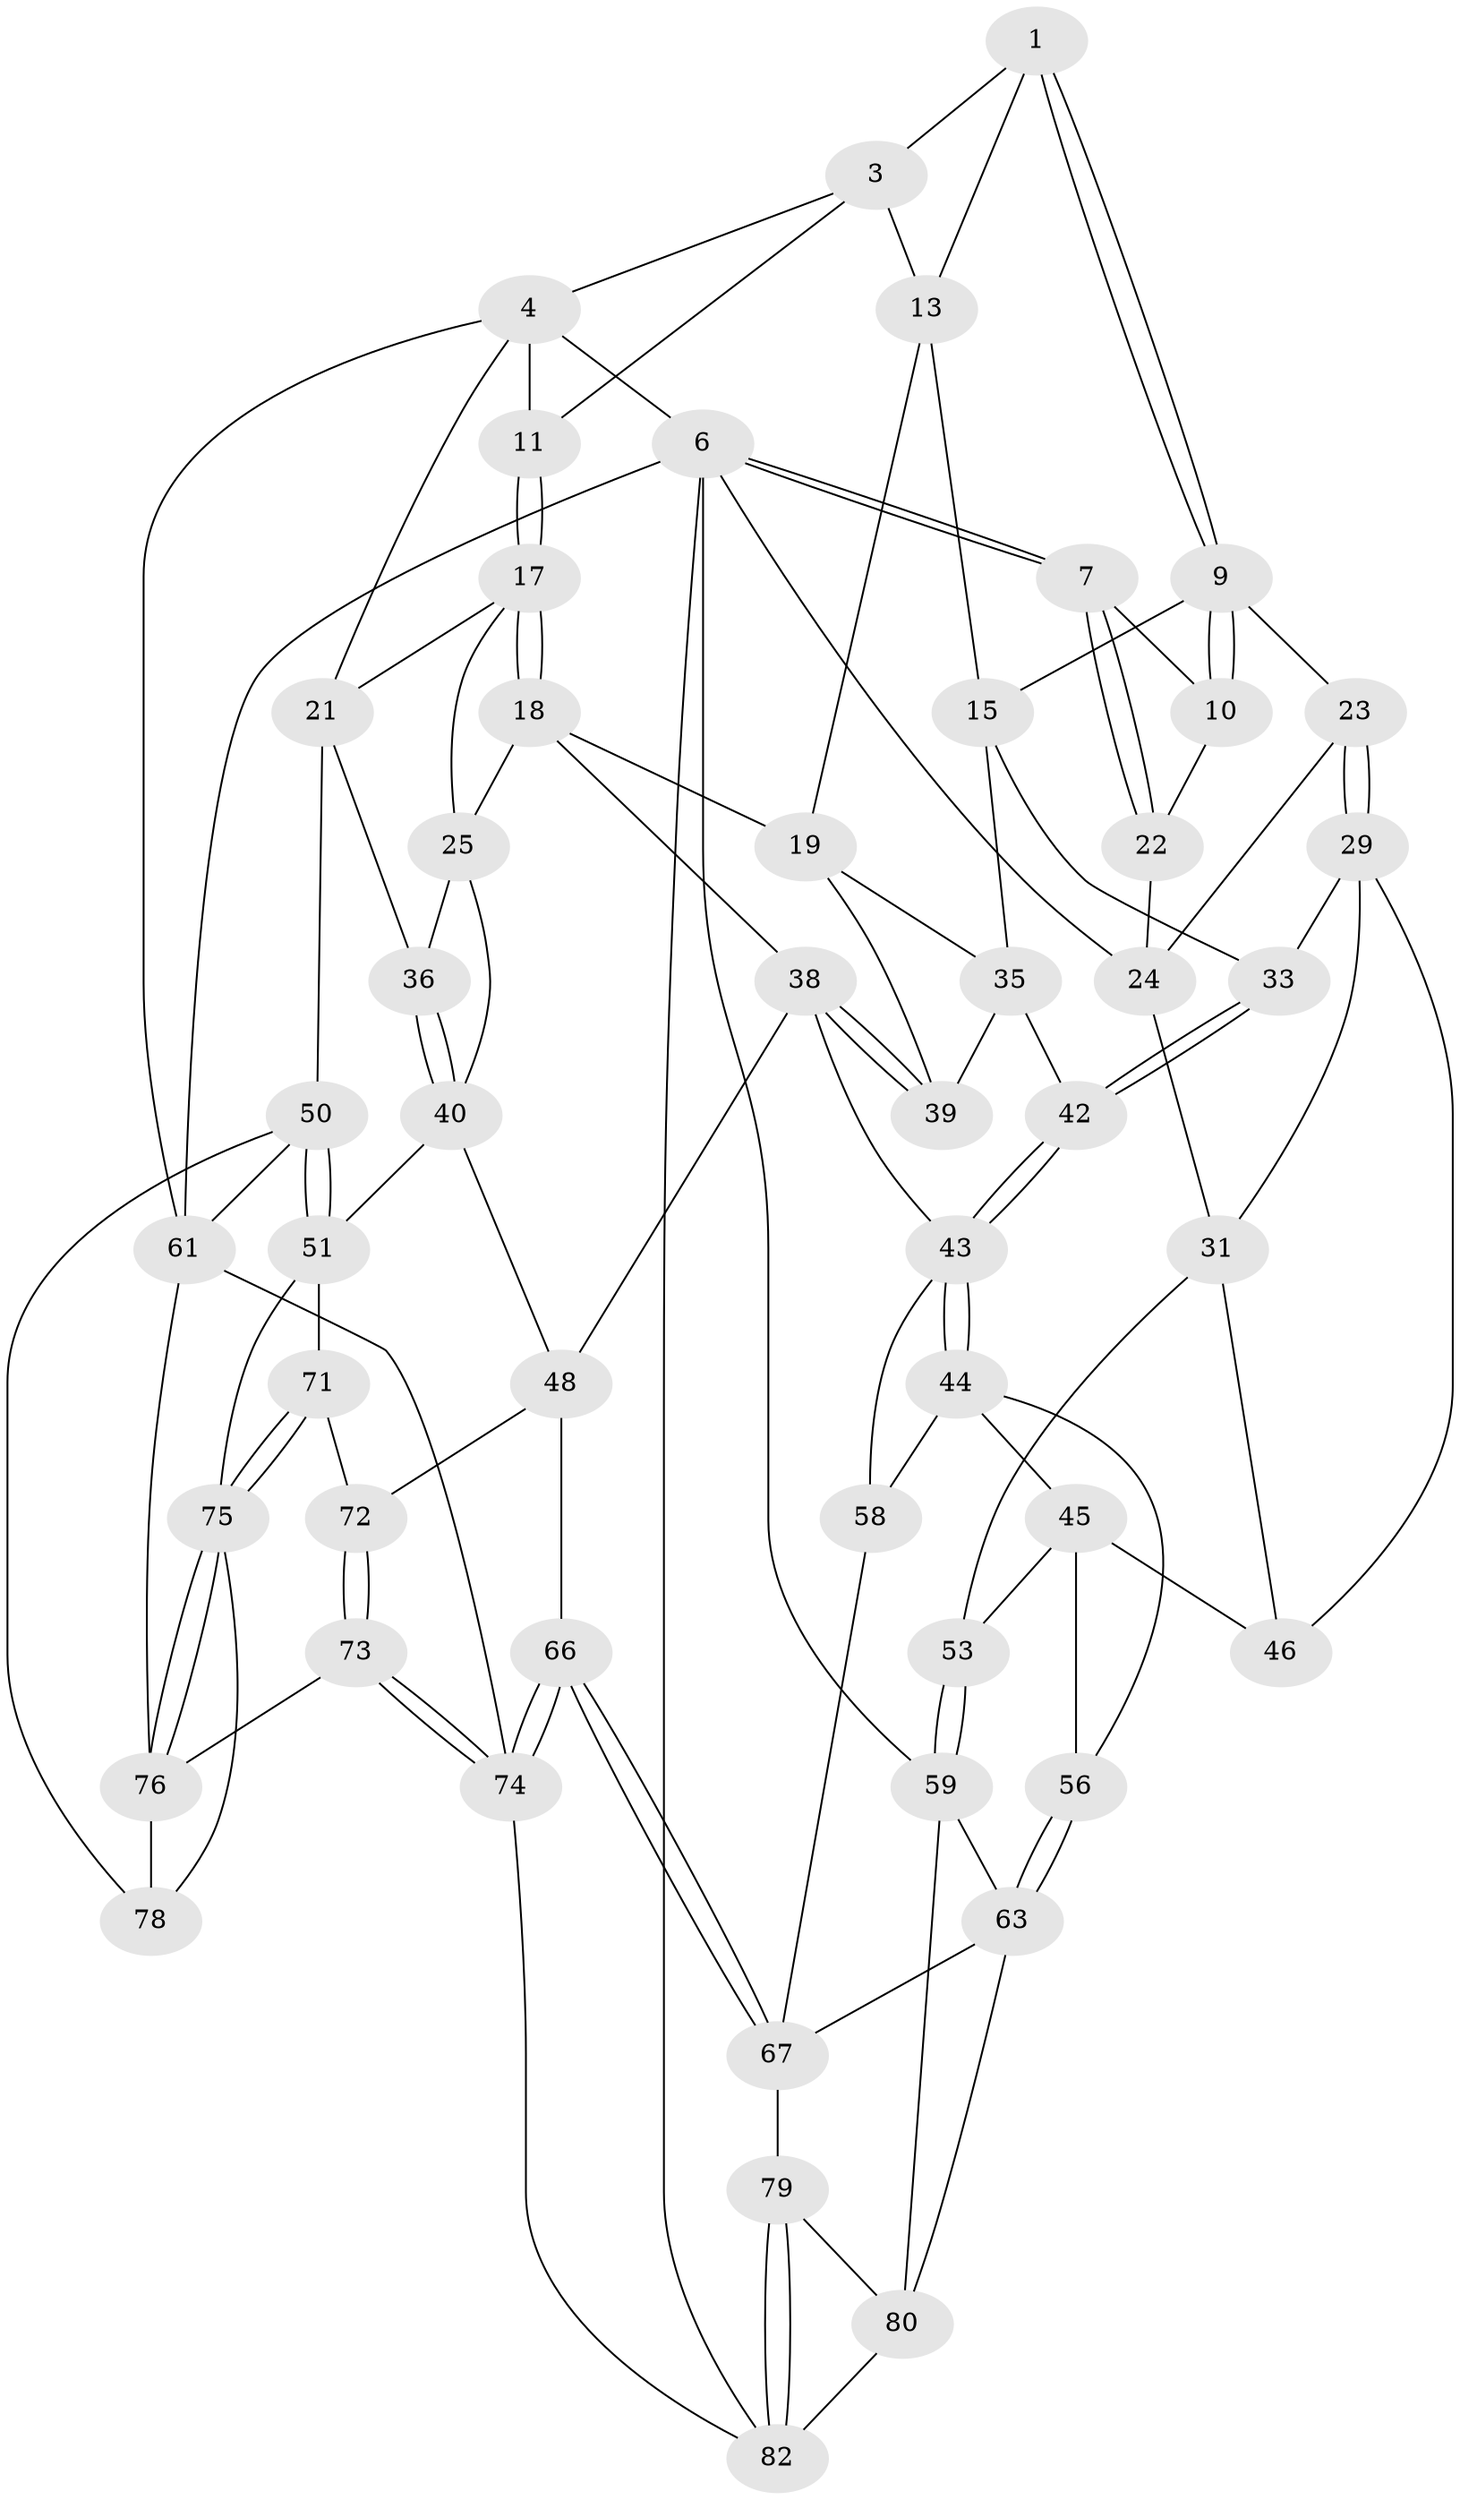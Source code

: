 // original degree distribution, {3: 0.023255813953488372, 4: 0.26744186046511625, 6: 0.2441860465116279, 5: 0.46511627906976744}
// Generated by graph-tools (version 1.1) at 2025/42/03/06/25 10:42:32]
// undirected, 52 vertices, 118 edges
graph export_dot {
graph [start="1"]
  node [color=gray90,style=filled];
  1 [pos="+0.36417877810921095+0",super="+2"];
  3 [pos="+0.5057537141390195+0",super="+12"];
  4 [pos="+0.6211344206048209+0",super="+5"];
  6 [pos="+0+0",super="+60"];
  7 [pos="+0+0",super="+8"];
  9 [pos="+0.2537662978060517+0.15086685747423983",super="+16"];
  10 [pos="+0.15314653164322087+0.13840707905724076"];
  11 [pos="+0.6754088996696683+0.06108795016261808"];
  13 [pos="+0.4373938938365307+0.22202397326650838",super="+14"];
  15 [pos="+0.35045250173760556+0.264683697723774",super="+32"];
  17 [pos="+0.7167327866931612+0.17488160509045186",super="+20"];
  18 [pos="+0.6714824512728079+0.28883732271969814",super="+27"];
  19 [pos="+0.5424731602254259+0.3104481423911789",super="+34"];
  21 [pos="+1+0",super="+37"];
  22 [pos="+0.1437620432045651+0.13989833645749192"];
  23 [pos="+0.11445010762657934+0.3008951967036432"];
  24 [pos="+0.06001951547566534+0.2630495067923727",super="+28"];
  25 [pos="+0.9638935181645195+0.3492661768603802",super="+26"];
  29 [pos="+0.1837932372262805+0.45156421136568026",super="+30"];
  31 [pos="+0+0.3984355454595374",super="+52"];
  33 [pos="+0.24650345209590546+0.4494080655889461"];
  35 [pos="+0.4326021605278898+0.46268179959631195",super="+41"];
  36 [pos="+1+0.3580616435675217"];
  38 [pos="+0.5794914991180632+0.6307718273743933",super="+49"];
  39 [pos="+0.5635947652785871+0.6171746455743242"];
  40 [pos="+0.876882367176585+0.6146357459794152",super="+47"];
  42 [pos="+0.33853976496801597+0.5977907594493796"];
  43 [pos="+0.32899675721613486+0.6175628057136413",super="+57"];
  44 [pos="+0.15510673566872213+0.6139424657992975",super="+55"];
  45 [pos="+0.1283126874196577+0.5624948933486502",super="+54"];
  46 [pos="+0.12924325528095507+0.5584439981499815"];
  48 [pos="+0.6184083141423596+0.7168807496522497",super="+65"];
  50 [pos="+1+0.7588218297753521",super="+62"];
  51 [pos="+0.9241135459836425+0.701761766784548",super="+70"];
  53 [pos="+0+0.5733779426948326"];
  56 [pos="+0.1087939597961384+0.7548632977728382"];
  58 [pos="+0.31515261706972986+0.7380389649157287"];
  59 [pos="+0+0.9092318563223311",super="+64"];
  61 [pos="+1+1",super="+85"];
  63 [pos="+0.12358776935121069+0.8297371159554948",super="+69"];
  66 [pos="+0.4671863599982074+0.8663128695945016"];
  67 [pos="+0.31368387214960025+0.8161789730909593",super="+68"];
  71 [pos="+0.7417878297394206+0.8599809481593601"];
  72 [pos="+0.6444431647730019+0.7949630512556448"];
  73 [pos="+0.6546066556912765+0.8717849788128824"];
  74 [pos="+0.5024864912770786+0.9996373277246516",super="+83"];
  75 [pos="+0.7497113889282179+0.9351925659279032",super="+77"];
  76 [pos="+0.7079128188703904+0.9928117429798852",super="+84"];
  78 [pos="+0.8542871565184648+0.949269720900865"];
  79 [pos="+0.32302994166599264+0.9424986001823177"];
  80 [pos="+0.22886790814866625+1",super="+81"];
  82 [pos="+0.45988991694492337+1",super="+86"];
  1 -- 9;
  1 -- 9;
  1 -- 3;
  1 -- 13;
  3 -- 4;
  3 -- 11;
  3 -- 13;
  4 -- 11;
  4 -- 21;
  4 -- 61;
  4 -- 6;
  6 -- 7;
  6 -- 7;
  6 -- 24;
  6 -- 82;
  6 -- 59;
  6 -- 61;
  7 -- 22;
  7 -- 22;
  7 -- 10;
  9 -- 10;
  9 -- 10;
  9 -- 23;
  9 -- 15;
  10 -- 22;
  11 -- 17;
  11 -- 17;
  13 -- 19;
  13 -- 15;
  15 -- 33;
  15 -- 35;
  17 -- 18;
  17 -- 18;
  17 -- 21;
  17 -- 25;
  18 -- 19;
  18 -- 25;
  18 -- 38;
  19 -- 35;
  19 -- 39;
  21 -- 50;
  21 -- 36;
  22 -- 24;
  23 -- 24;
  23 -- 29;
  23 -- 29;
  24 -- 31;
  25 -- 36;
  25 -- 40;
  29 -- 33;
  29 -- 46;
  29 -- 31;
  31 -- 53;
  31 -- 46;
  33 -- 42;
  33 -- 42;
  35 -- 42;
  35 -- 39;
  36 -- 40;
  36 -- 40;
  38 -- 39;
  38 -- 39;
  38 -- 48;
  38 -- 43;
  40 -- 48;
  40 -- 51;
  42 -- 43;
  42 -- 43;
  43 -- 44;
  43 -- 44;
  43 -- 58;
  44 -- 45;
  44 -- 56;
  44 -- 58;
  45 -- 46;
  45 -- 56;
  45 -- 53;
  48 -- 66;
  48 -- 72;
  50 -- 51;
  50 -- 51;
  50 -- 61;
  50 -- 78;
  51 -- 71;
  51 -- 75;
  53 -- 59;
  53 -- 59;
  56 -- 63;
  56 -- 63;
  58 -- 67;
  59 -- 80;
  59 -- 63;
  61 -- 74;
  61 -- 76;
  63 -- 80;
  63 -- 67;
  66 -- 67;
  66 -- 67;
  66 -- 74;
  66 -- 74;
  67 -- 79;
  71 -- 72;
  71 -- 75;
  71 -- 75;
  72 -- 73;
  72 -- 73;
  73 -- 74;
  73 -- 74;
  73 -- 76;
  74 -- 82;
  75 -- 76;
  75 -- 76;
  75 -- 78;
  76 -- 78;
  79 -- 80;
  79 -- 82;
  79 -- 82;
  80 -- 82;
}
